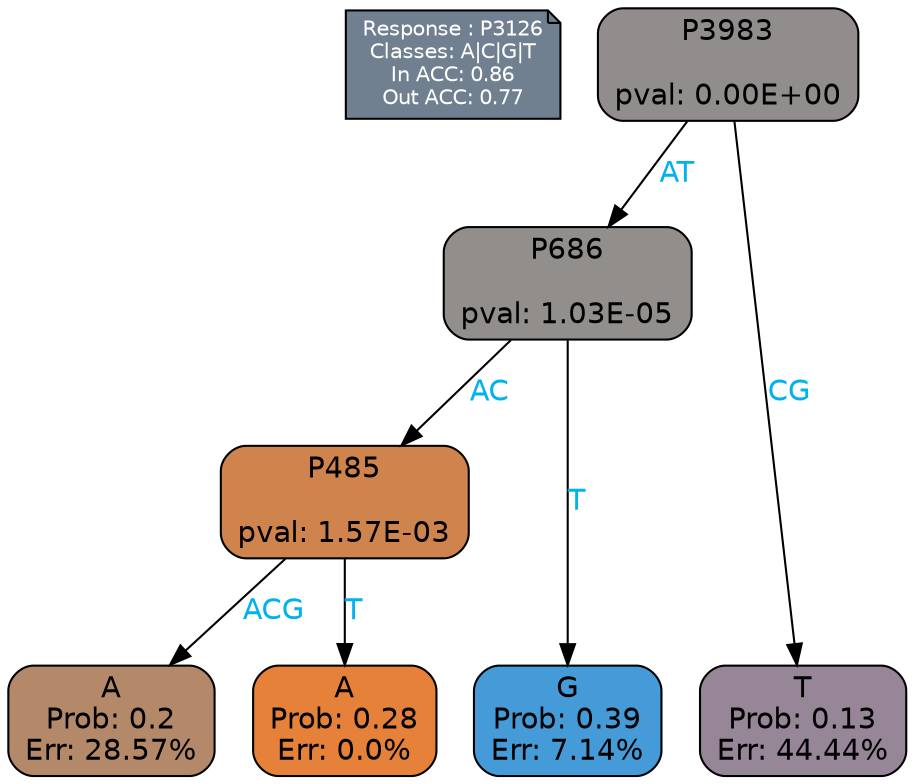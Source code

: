 digraph Tree {
node [shape=box, style="filled, rounded", color="black", fontname=helvetica] ;
graph [ranksep=equally, splines=polylines, bgcolor=transparent, dpi=600] ;
edge [fontname=helvetica] ;
LEGEND [label="Response : P3126
Classes: A|C|G|T
In ACC: 0.86
Out ACC: 0.77
",shape=note,align=left,style=filled,fillcolor="slategray",fontcolor="white",fontsize=10];1 [label="P3983

pval: 0.00E+00", fillcolor="#928d8d"] ;
2 [label="P686

pval: 1.03E-05", fillcolor="#918e8c"] ;
3 [label="P485

pval: 1.57E-03", fillcolor="#d0844d"] ;
4 [label="A
Prob: 0.2
Err: 28.57%", fillcolor="#b3896a"] ;
5 [label="A
Prob: 0.28
Err: 0.0%", fillcolor="#e58139"] ;
6 [label="G
Prob: 0.39
Err: 7.14%", fillcolor="#459bd8"] ;
7 [label="T
Prob: 0.13
Err: 44.44%", fillcolor="#978598"] ;
1 -> 2 [label="AT",fontcolor=deepskyblue2] ;
1 -> 7 [label="CG",fontcolor=deepskyblue2] ;
2 -> 3 [label="AC",fontcolor=deepskyblue2] ;
2 -> 6 [label="T",fontcolor=deepskyblue2] ;
3 -> 4 [label="ACG",fontcolor=deepskyblue2] ;
3 -> 5 [label="T",fontcolor=deepskyblue2] ;
{rank = same; 4;5;6;7;}{rank = same; LEGEND;1;}}
